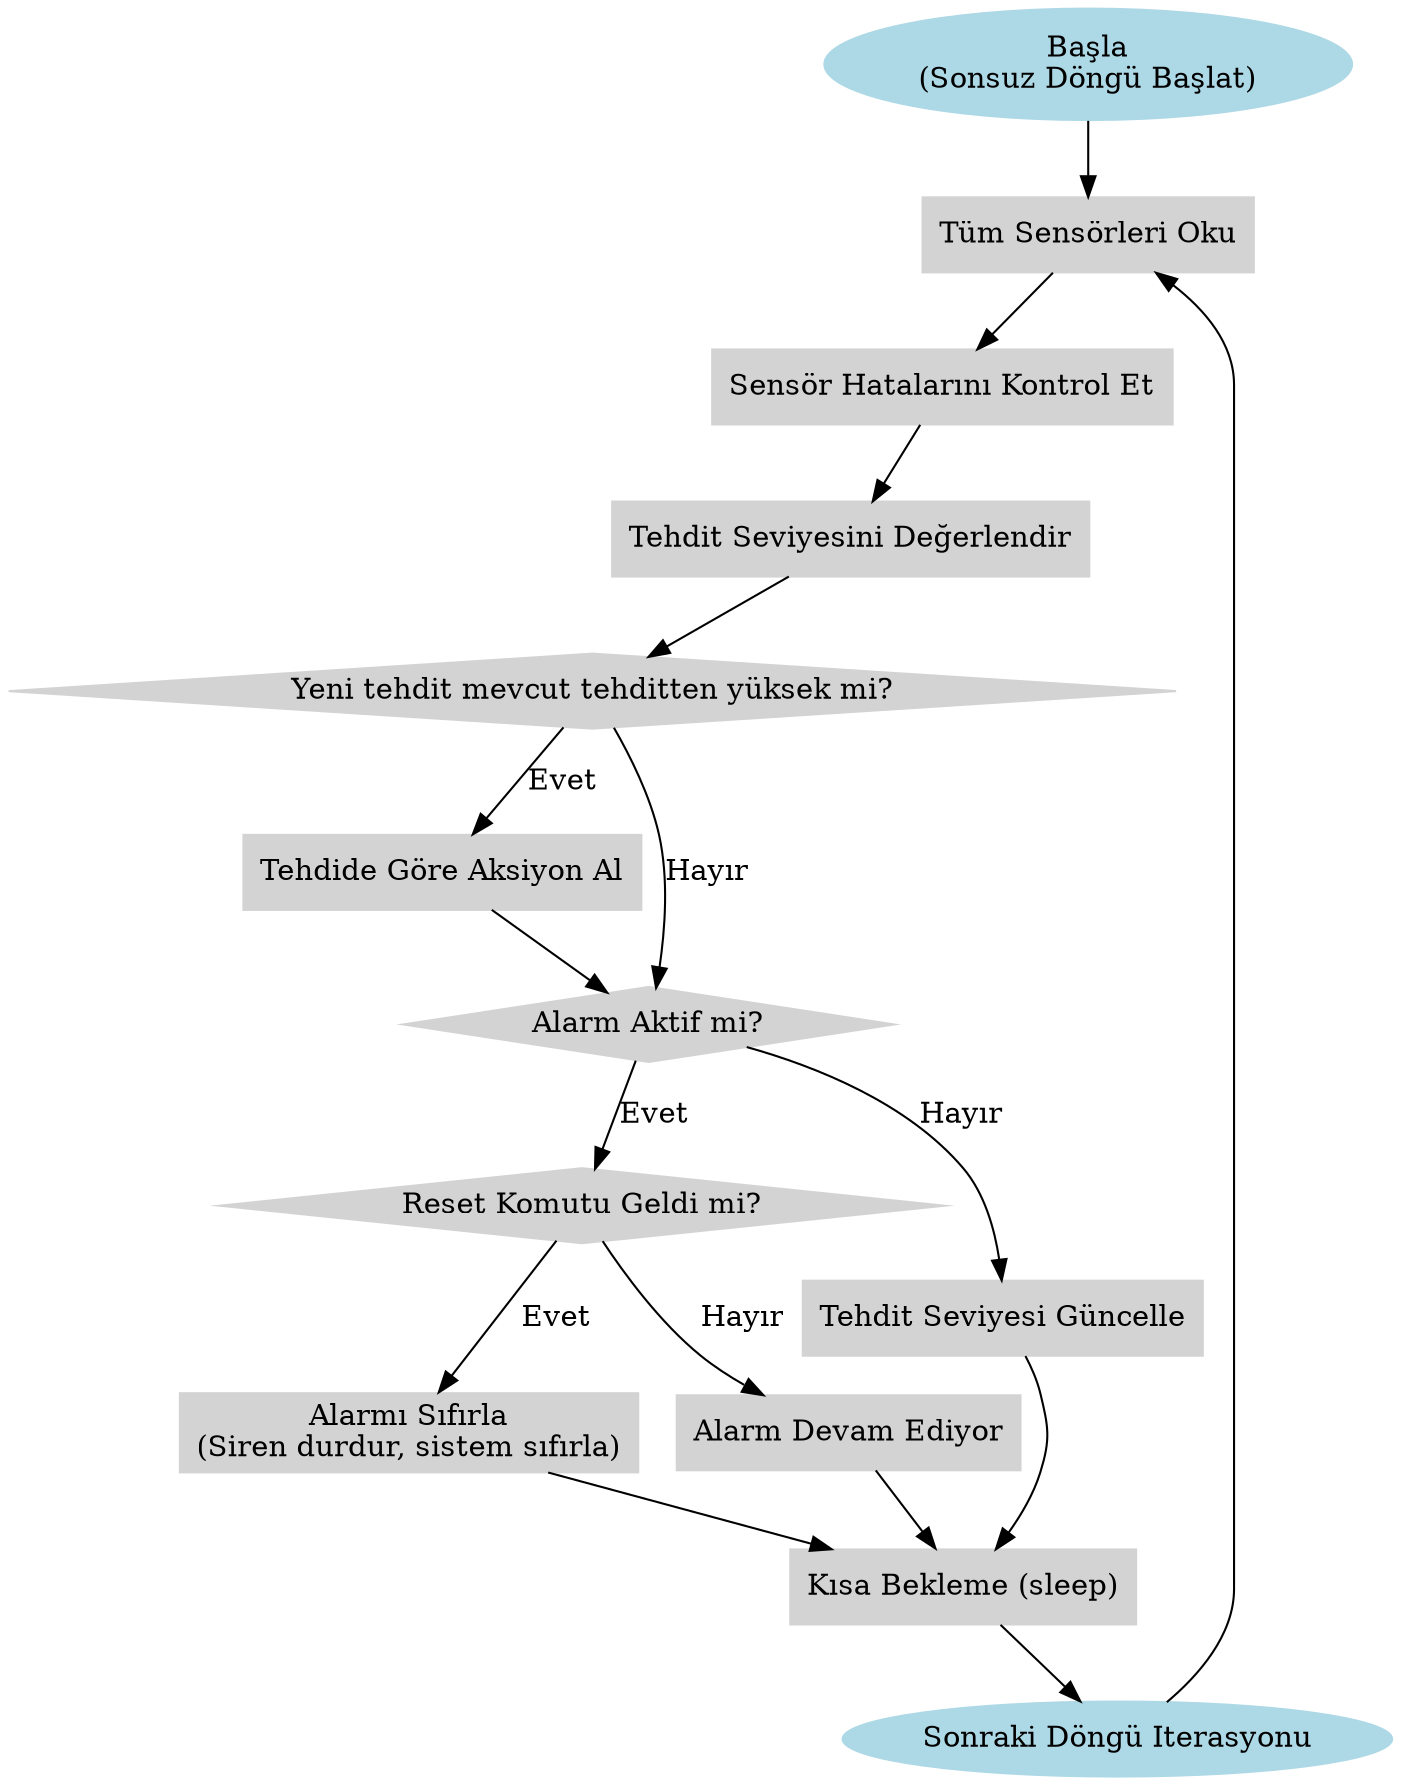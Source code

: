 digraph SmartHomeSecuritySystem {

    rankdir=TB; // Top to Bottom akış
    node [shape=box, style=filled, color=lightgray];

    Start [label="Başla\n(Sonsuz Döngü Başlat)", shape=oval, color=lightblue];

    ReadSensors [label="Tüm Sensörleri Oku"];
    CheckSensorErrors [label="Sensör Hatalarını Kontrol Et"];
    EvaluateThreat [label="Tehdit Seviyesini Değerlendir"];
    
    CompareThreat [label="Yeni tehdit mevcut tehditten yüksek mi?", shape=diamond];
    
    TakeActions [label="Tehdide Göre Aksiyon Al"];
    CheckAlarmActive [label="Alarm Aktif mi?", shape=diamond];
    WaitForReset [label="Reset Komutu Geldi mi?", shape=diamond];
    
    ResetAlarm [label="Alarmı Sıfırla\n(Siren durdur, sistem sıfırla)"];
    ContinueAlarm [label="Alarm Devam Ediyor"];
    
    UpdateThreat [label="Tehdit Seviyesi Güncelle"];
    Sleep [label="Kısa Bekleme (sleep)"];
    
    LoopBack [label="Sonraki Döngü Iterasyonu", shape=oval, color=lightblue];

    // Akışlar
    Start -> ReadSensors;
    ReadSensors -> CheckSensorErrors;
    CheckSensorErrors -> EvaluateThreat;
    EvaluateThreat -> CompareThreat;

    CompareThreat -> TakeActions [label="Evet"];
    CompareThreat -> CheckAlarmActive [label="Hayır"];

    TakeActions -> CheckAlarmActive;
    CheckAlarmActive -> WaitForReset [label="Evet"];
    CheckAlarmActive -> UpdateThreat [label="Hayır"];

    WaitForReset -> ResetAlarm [label="Evet"];
    WaitForReset -> ContinueAlarm [label="Hayır"];

    ResetAlarm -> Sleep;
    ContinueAlarm -> Sleep;
    UpdateThreat -> Sleep;

    Sleep -> LoopBack;
    LoopBack -> ReadSensors;
}
